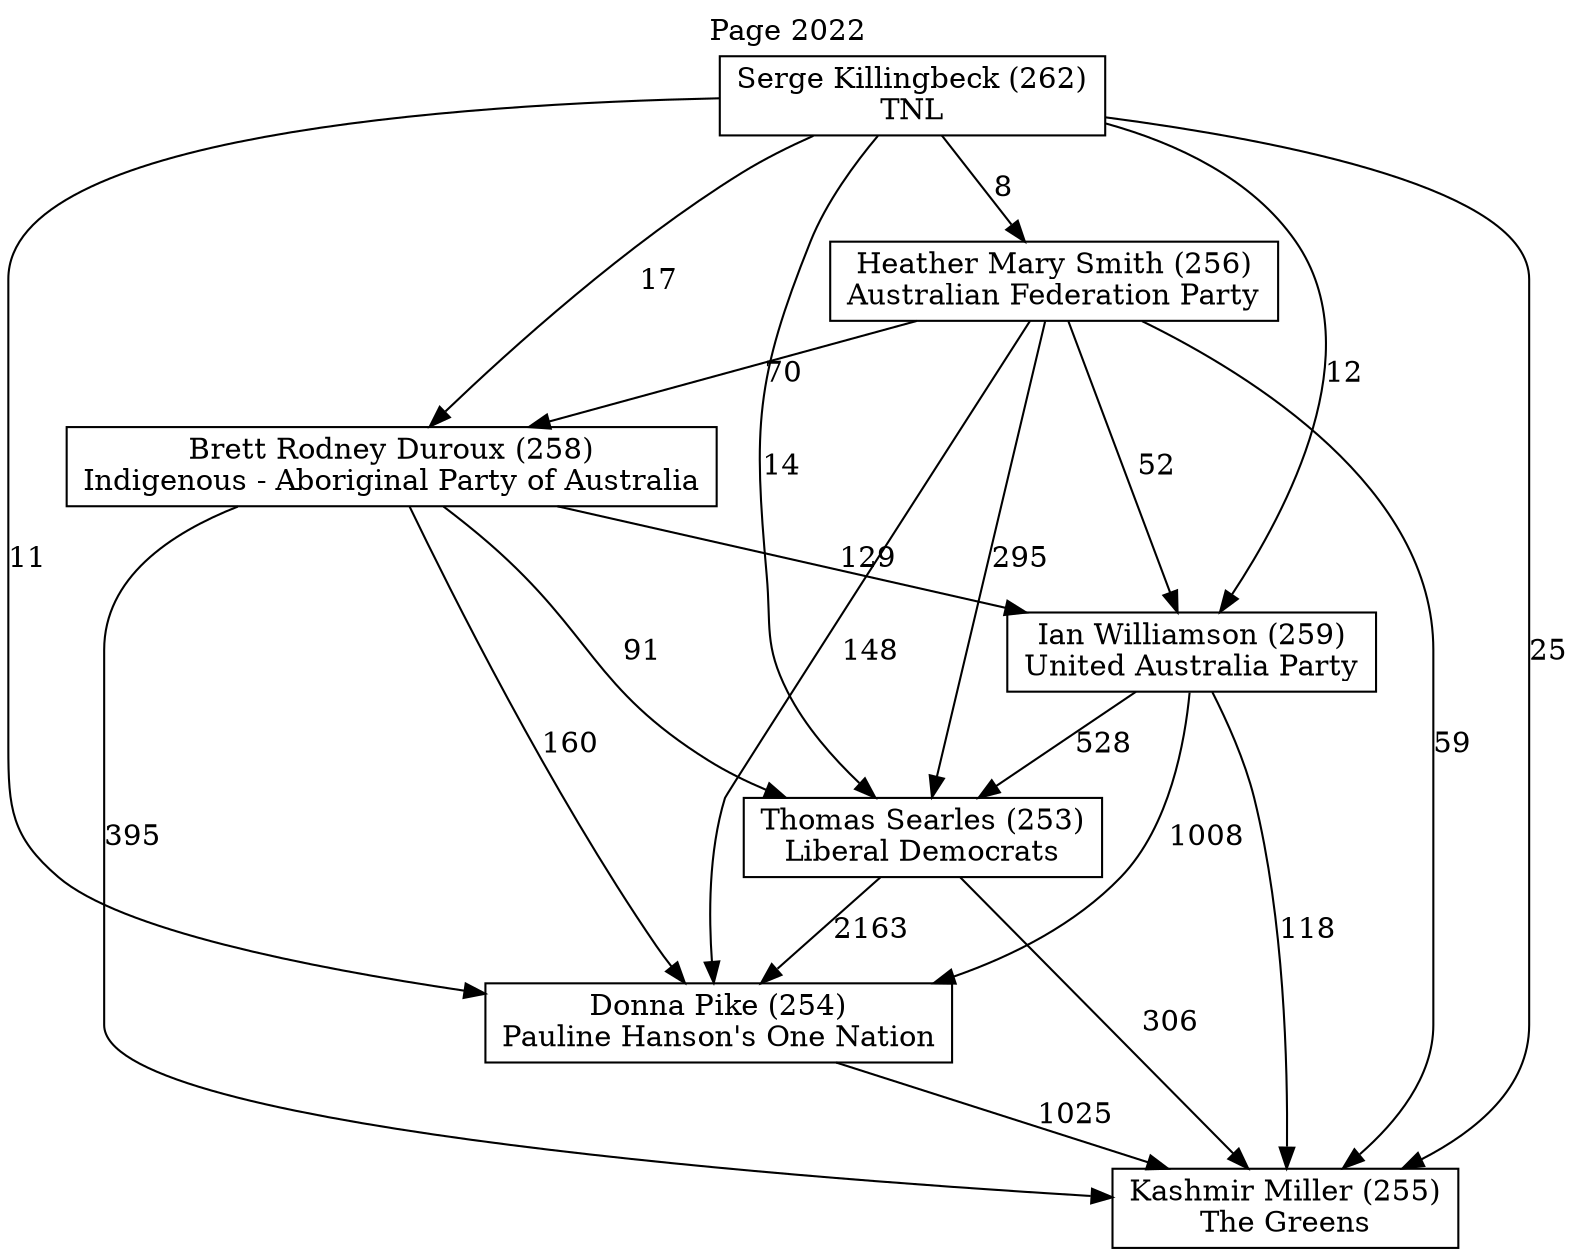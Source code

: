 // House preference flow
digraph "Kashmir Miller (255)_Page_2022" {
	graph [label="Page 2022" labelloc=t mclimit=10]
	node [shape=box]
	"Heather Mary Smith (256)" [label="Heather Mary Smith (256)
Australian Federation Party"]
	"Thomas Searles (253)" [label="Thomas Searles (253)
Liberal Democrats"]
	"Serge Killingbeck (262)" [label="Serge Killingbeck (262)
TNL"]
	"Kashmir Miller (255)" [label="Kashmir Miller (255)
The Greens"]
	"Ian Williamson (259)" [label="Ian Williamson (259)
United Australia Party"]
	"Brett Rodney Duroux (258)" [label="Brett Rodney Duroux (258)
Indigenous - Aboriginal Party of Australia"]
	"Donna Pike (254)" [label="Donna Pike (254)
Pauline Hanson's One Nation"]
	"Serge Killingbeck (262)" -> "Ian Williamson (259)" [label=12]
	"Heather Mary Smith (256)" -> "Donna Pike (254)" [label=148]
	"Serge Killingbeck (262)" -> "Kashmir Miller (255)" [label=25]
	"Ian Williamson (259)" -> "Donna Pike (254)" [label=1008]
	"Heather Mary Smith (256)" -> "Ian Williamson (259)" [label=52]
	"Ian Williamson (259)" -> "Thomas Searles (253)" [label=528]
	"Heather Mary Smith (256)" -> "Brett Rodney Duroux (258)" [label=70]
	"Serge Killingbeck (262)" -> "Donna Pike (254)" [label=11]
	"Thomas Searles (253)" -> "Donna Pike (254)" [label=2163]
	"Ian Williamson (259)" -> "Kashmir Miller (255)" [label=118]
	"Serge Killingbeck (262)" -> "Brett Rodney Duroux (258)" [label=17]
	"Heather Mary Smith (256)" -> "Kashmir Miller (255)" [label=59]
	"Serge Killingbeck (262)" -> "Thomas Searles (253)" [label=14]
	"Brett Rodney Duroux (258)" -> "Kashmir Miller (255)" [label=395]
	"Brett Rodney Duroux (258)" -> "Ian Williamson (259)" [label=129]
	"Thomas Searles (253)" -> "Kashmir Miller (255)" [label=306]
	"Brett Rodney Duroux (258)" -> "Donna Pike (254)" [label=160]
	"Heather Mary Smith (256)" -> "Thomas Searles (253)" [label=295]
	"Serge Killingbeck (262)" -> "Heather Mary Smith (256)" [label=8]
	"Brett Rodney Duroux (258)" -> "Thomas Searles (253)" [label=91]
	"Donna Pike (254)" -> "Kashmir Miller (255)" [label=1025]
}
